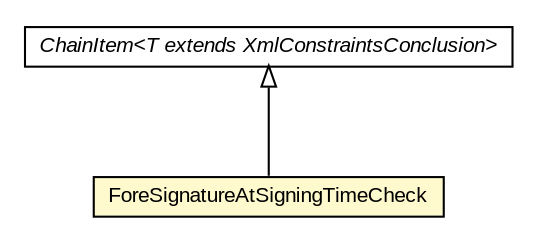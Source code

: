 #!/usr/local/bin/dot
#
# Class diagram 
# Generated by UMLGraph version R5_6-24-gf6e263 (http://www.umlgraph.org/)
#

digraph G {
	edge [fontname="arial",fontsize=10,labelfontname="arial",labelfontsize=10];
	node [fontname="arial",fontsize=10,shape=plaintext];
	nodesep=0.25;
	ranksep=0.5;
	// eu.europa.esig.dss.validation.process.ChainItem<T extends eu.europa.esig.dss.jaxb.detailedreport.XmlConstraintsConclusion>
	c363882 [label=<<table title="eu.europa.esig.dss.validation.process.ChainItem" border="0" cellborder="1" cellspacing="0" cellpadding="2" port="p" href="../../../ChainItem.html">
		<tr><td><table border="0" cellspacing="0" cellpadding="1">
<tr><td align="center" balign="center"><font face="arial italic"> ChainItem&lt;T extends XmlConstraintsConclusion&gt; </font></td></tr>
		</table></td></tr>
		</table>>, URL="../../../ChainItem.html", fontname="arial", fontcolor="black", fontsize=10.0];
	// eu.europa.esig.dss.validation.process.qualification.signature.checks.ForeSignatureAtSigningTimeCheck
	c364000 [label=<<table title="eu.europa.esig.dss.validation.process.qualification.signature.checks.ForeSignatureAtSigningTimeCheck" border="0" cellborder="1" cellspacing="0" cellpadding="2" port="p" bgcolor="lemonChiffon" href="./ForeSignatureAtSigningTimeCheck.html">
		<tr><td><table border="0" cellspacing="0" cellpadding="1">
<tr><td align="center" balign="center"> ForeSignatureAtSigningTimeCheck </td></tr>
		</table></td></tr>
		</table>>, URL="./ForeSignatureAtSigningTimeCheck.html", fontname="arial", fontcolor="black", fontsize=10.0];
	//eu.europa.esig.dss.validation.process.qualification.signature.checks.ForeSignatureAtSigningTimeCheck extends eu.europa.esig.dss.validation.process.ChainItem<eu.europa.esig.dss.jaxb.detailedreport.XmlValidationSignatureQualification>
	c363882:p -> c364000:p [dir=back,arrowtail=empty];
}


